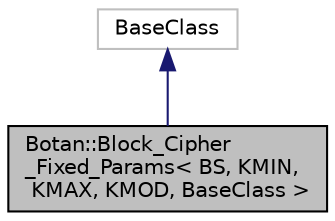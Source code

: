 digraph "Botan::Block_Cipher_Fixed_Params&lt; BS, KMIN, KMAX, KMOD, BaseClass &gt;"
{
  edge [fontname="Helvetica",fontsize="10",labelfontname="Helvetica",labelfontsize="10"];
  node [fontname="Helvetica",fontsize="10",shape=record];
  Node2 [label="Botan::Block_Cipher\l_Fixed_Params\< BS, KMIN,\l KMAX, KMOD, BaseClass \>",height=0.2,width=0.4,color="black", fillcolor="grey75", style="filled", fontcolor="black"];
  Node3 -> Node2 [dir="back",color="midnightblue",fontsize="10",style="solid",fontname="Helvetica"];
  Node3 [label="BaseClass",height=0.2,width=0.4,color="grey75", fillcolor="white", style="filled"];
}
